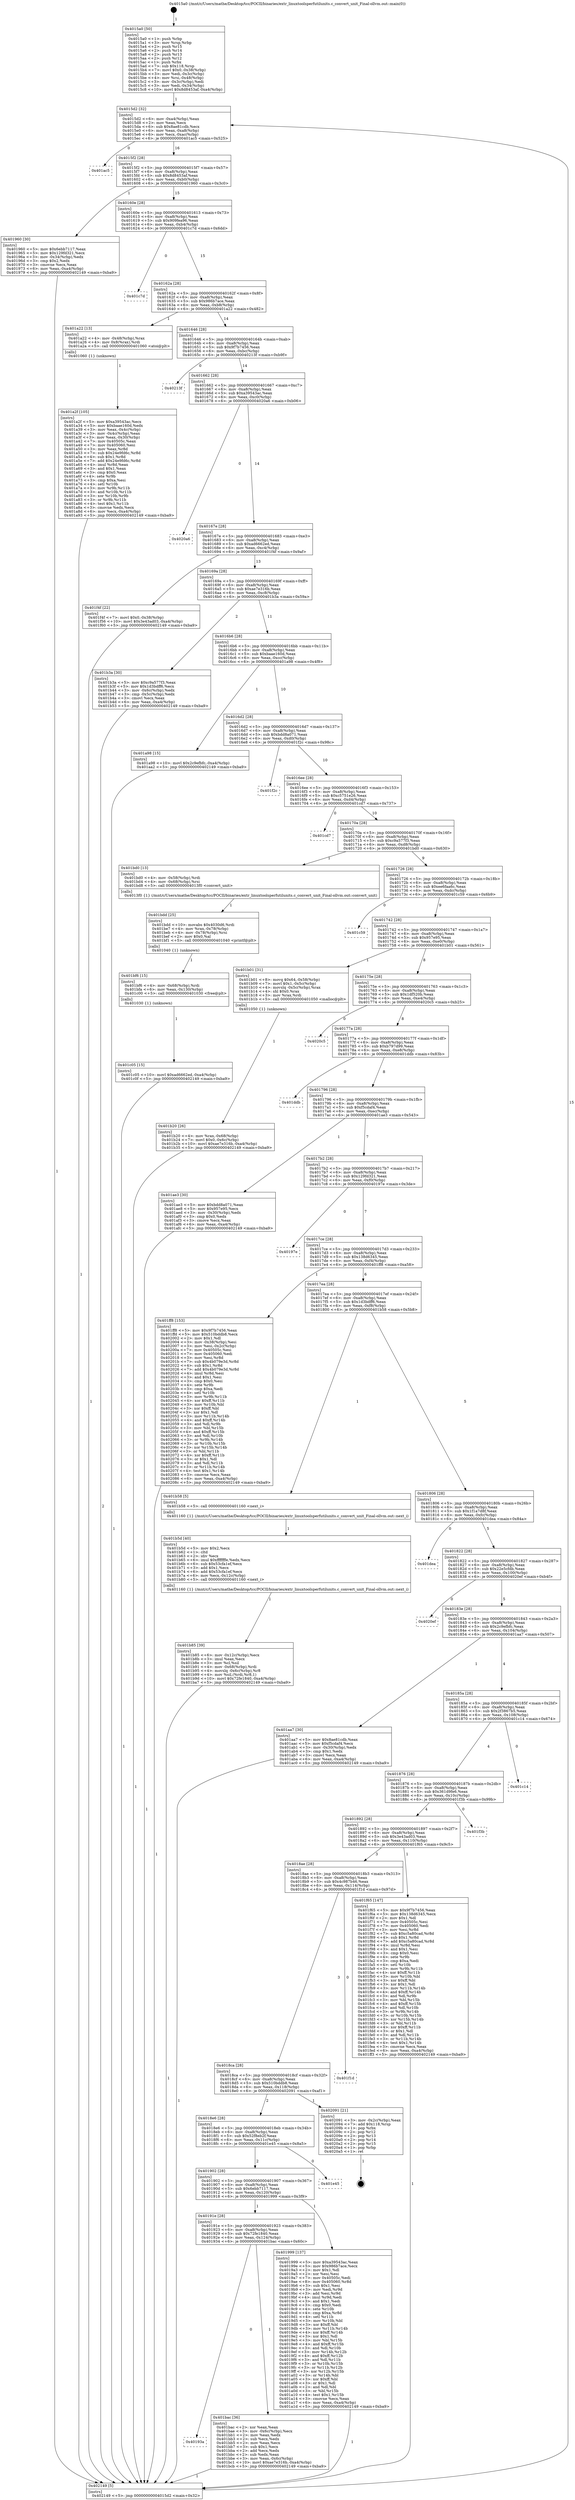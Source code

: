 digraph "0x4015a0" {
  label = "0x4015a0 (/mnt/c/Users/mathe/Desktop/tcc/POCII/binaries/extr_linuxtoolsperfutilunits.c_convert_unit_Final-ollvm.out::main(0))"
  labelloc = "t"
  node[shape=record]

  Entry [label="",width=0.3,height=0.3,shape=circle,fillcolor=black,style=filled]
  "0x4015d2" [label="{
     0x4015d2 [32]\l
     | [instrs]\l
     &nbsp;&nbsp;0x4015d2 \<+6\>: mov -0xa4(%rbp),%eax\l
     &nbsp;&nbsp;0x4015d8 \<+2\>: mov %eax,%ecx\l
     &nbsp;&nbsp;0x4015da \<+6\>: sub $0x8ae81cdb,%ecx\l
     &nbsp;&nbsp;0x4015e0 \<+6\>: mov %eax,-0xa8(%rbp)\l
     &nbsp;&nbsp;0x4015e6 \<+6\>: mov %ecx,-0xac(%rbp)\l
     &nbsp;&nbsp;0x4015ec \<+6\>: je 0000000000401ac5 \<main+0x525\>\l
  }"]
  "0x401ac5" [label="{
     0x401ac5\l
  }", style=dashed]
  "0x4015f2" [label="{
     0x4015f2 [28]\l
     | [instrs]\l
     &nbsp;&nbsp;0x4015f2 \<+5\>: jmp 00000000004015f7 \<main+0x57\>\l
     &nbsp;&nbsp;0x4015f7 \<+6\>: mov -0xa8(%rbp),%eax\l
     &nbsp;&nbsp;0x4015fd \<+5\>: sub $0x8d8453af,%eax\l
     &nbsp;&nbsp;0x401602 \<+6\>: mov %eax,-0xb0(%rbp)\l
     &nbsp;&nbsp;0x401608 \<+6\>: je 0000000000401960 \<main+0x3c0\>\l
  }"]
  Exit [label="",width=0.3,height=0.3,shape=circle,fillcolor=black,style=filled,peripheries=2]
  "0x401960" [label="{
     0x401960 [30]\l
     | [instrs]\l
     &nbsp;&nbsp;0x401960 \<+5\>: mov $0x6ebb7117,%eax\l
     &nbsp;&nbsp;0x401965 \<+5\>: mov $0x129fd321,%ecx\l
     &nbsp;&nbsp;0x40196a \<+3\>: mov -0x34(%rbp),%edx\l
     &nbsp;&nbsp;0x40196d \<+3\>: cmp $0x2,%edx\l
     &nbsp;&nbsp;0x401970 \<+3\>: cmovne %ecx,%eax\l
     &nbsp;&nbsp;0x401973 \<+6\>: mov %eax,-0xa4(%rbp)\l
     &nbsp;&nbsp;0x401979 \<+5\>: jmp 0000000000402149 \<main+0xba9\>\l
  }"]
  "0x40160e" [label="{
     0x40160e [28]\l
     | [instrs]\l
     &nbsp;&nbsp;0x40160e \<+5\>: jmp 0000000000401613 \<main+0x73\>\l
     &nbsp;&nbsp;0x401613 \<+6\>: mov -0xa8(%rbp),%eax\l
     &nbsp;&nbsp;0x401619 \<+5\>: sub $0x909fea96,%eax\l
     &nbsp;&nbsp;0x40161e \<+6\>: mov %eax,-0xb4(%rbp)\l
     &nbsp;&nbsp;0x401624 \<+6\>: je 0000000000401c7d \<main+0x6dd\>\l
  }"]
  "0x402149" [label="{
     0x402149 [5]\l
     | [instrs]\l
     &nbsp;&nbsp;0x402149 \<+5\>: jmp 00000000004015d2 \<main+0x32\>\l
  }"]
  "0x4015a0" [label="{
     0x4015a0 [50]\l
     | [instrs]\l
     &nbsp;&nbsp;0x4015a0 \<+1\>: push %rbp\l
     &nbsp;&nbsp;0x4015a1 \<+3\>: mov %rsp,%rbp\l
     &nbsp;&nbsp;0x4015a4 \<+2\>: push %r15\l
     &nbsp;&nbsp;0x4015a6 \<+2\>: push %r14\l
     &nbsp;&nbsp;0x4015a8 \<+2\>: push %r13\l
     &nbsp;&nbsp;0x4015aa \<+2\>: push %r12\l
     &nbsp;&nbsp;0x4015ac \<+1\>: push %rbx\l
     &nbsp;&nbsp;0x4015ad \<+7\>: sub $0x118,%rsp\l
     &nbsp;&nbsp;0x4015b4 \<+7\>: movl $0x0,-0x38(%rbp)\l
     &nbsp;&nbsp;0x4015bb \<+3\>: mov %edi,-0x3c(%rbp)\l
     &nbsp;&nbsp;0x4015be \<+4\>: mov %rsi,-0x48(%rbp)\l
     &nbsp;&nbsp;0x4015c2 \<+3\>: mov -0x3c(%rbp),%edi\l
     &nbsp;&nbsp;0x4015c5 \<+3\>: mov %edi,-0x34(%rbp)\l
     &nbsp;&nbsp;0x4015c8 \<+10\>: movl $0x8d8453af,-0xa4(%rbp)\l
  }"]
  "0x401c05" [label="{
     0x401c05 [15]\l
     | [instrs]\l
     &nbsp;&nbsp;0x401c05 \<+10\>: movl $0xad6662ed,-0xa4(%rbp)\l
     &nbsp;&nbsp;0x401c0f \<+5\>: jmp 0000000000402149 \<main+0xba9\>\l
  }"]
  "0x401c7d" [label="{
     0x401c7d\l
  }", style=dashed]
  "0x40162a" [label="{
     0x40162a [28]\l
     | [instrs]\l
     &nbsp;&nbsp;0x40162a \<+5\>: jmp 000000000040162f \<main+0x8f\>\l
     &nbsp;&nbsp;0x40162f \<+6\>: mov -0xa8(%rbp),%eax\l
     &nbsp;&nbsp;0x401635 \<+5\>: sub $0x986b7ace,%eax\l
     &nbsp;&nbsp;0x40163a \<+6\>: mov %eax,-0xb8(%rbp)\l
     &nbsp;&nbsp;0x401640 \<+6\>: je 0000000000401a22 \<main+0x482\>\l
  }"]
  "0x401bf6" [label="{
     0x401bf6 [15]\l
     | [instrs]\l
     &nbsp;&nbsp;0x401bf6 \<+4\>: mov -0x68(%rbp),%rdi\l
     &nbsp;&nbsp;0x401bfa \<+6\>: mov %eax,-0x130(%rbp)\l
     &nbsp;&nbsp;0x401c00 \<+5\>: call 0000000000401030 \<free@plt\>\l
     | [calls]\l
     &nbsp;&nbsp;0x401030 \{1\} (unknown)\l
  }"]
  "0x401a22" [label="{
     0x401a22 [13]\l
     | [instrs]\l
     &nbsp;&nbsp;0x401a22 \<+4\>: mov -0x48(%rbp),%rax\l
     &nbsp;&nbsp;0x401a26 \<+4\>: mov 0x8(%rax),%rdi\l
     &nbsp;&nbsp;0x401a2a \<+5\>: call 0000000000401060 \<atoi@plt\>\l
     | [calls]\l
     &nbsp;&nbsp;0x401060 \{1\} (unknown)\l
  }"]
  "0x401646" [label="{
     0x401646 [28]\l
     | [instrs]\l
     &nbsp;&nbsp;0x401646 \<+5\>: jmp 000000000040164b \<main+0xab\>\l
     &nbsp;&nbsp;0x40164b \<+6\>: mov -0xa8(%rbp),%eax\l
     &nbsp;&nbsp;0x401651 \<+5\>: sub $0x9f7b7456,%eax\l
     &nbsp;&nbsp;0x401656 \<+6\>: mov %eax,-0xbc(%rbp)\l
     &nbsp;&nbsp;0x40165c \<+6\>: je 000000000040213f \<main+0xb9f\>\l
  }"]
  "0x401bdd" [label="{
     0x401bdd [25]\l
     | [instrs]\l
     &nbsp;&nbsp;0x401bdd \<+10\>: movabs $0x4030d6,%rdi\l
     &nbsp;&nbsp;0x401be7 \<+4\>: mov %rax,-0x78(%rbp)\l
     &nbsp;&nbsp;0x401beb \<+4\>: mov -0x78(%rbp),%rsi\l
     &nbsp;&nbsp;0x401bef \<+2\>: mov $0x0,%al\l
     &nbsp;&nbsp;0x401bf1 \<+5\>: call 0000000000401040 \<printf@plt\>\l
     | [calls]\l
     &nbsp;&nbsp;0x401040 \{1\} (unknown)\l
  }"]
  "0x40213f" [label="{
     0x40213f\l
  }", style=dashed]
  "0x401662" [label="{
     0x401662 [28]\l
     | [instrs]\l
     &nbsp;&nbsp;0x401662 \<+5\>: jmp 0000000000401667 \<main+0xc7\>\l
     &nbsp;&nbsp;0x401667 \<+6\>: mov -0xa8(%rbp),%eax\l
     &nbsp;&nbsp;0x40166d \<+5\>: sub $0xa39543ac,%eax\l
     &nbsp;&nbsp;0x401672 \<+6\>: mov %eax,-0xc0(%rbp)\l
     &nbsp;&nbsp;0x401678 \<+6\>: je 00000000004020a6 \<main+0xb06\>\l
  }"]
  "0x40193a" [label="{
     0x40193a\l
  }", style=dashed]
  "0x4020a6" [label="{
     0x4020a6\l
  }", style=dashed]
  "0x40167e" [label="{
     0x40167e [28]\l
     | [instrs]\l
     &nbsp;&nbsp;0x40167e \<+5\>: jmp 0000000000401683 \<main+0xe3\>\l
     &nbsp;&nbsp;0x401683 \<+6\>: mov -0xa8(%rbp),%eax\l
     &nbsp;&nbsp;0x401689 \<+5\>: sub $0xad6662ed,%eax\l
     &nbsp;&nbsp;0x40168e \<+6\>: mov %eax,-0xc4(%rbp)\l
     &nbsp;&nbsp;0x401694 \<+6\>: je 0000000000401f4f \<main+0x9af\>\l
  }"]
  "0x401bac" [label="{
     0x401bac [36]\l
     | [instrs]\l
     &nbsp;&nbsp;0x401bac \<+2\>: xor %eax,%eax\l
     &nbsp;&nbsp;0x401bae \<+3\>: mov -0x6c(%rbp),%ecx\l
     &nbsp;&nbsp;0x401bb1 \<+2\>: mov %eax,%edx\l
     &nbsp;&nbsp;0x401bb3 \<+2\>: sub %ecx,%edx\l
     &nbsp;&nbsp;0x401bb5 \<+2\>: mov %eax,%ecx\l
     &nbsp;&nbsp;0x401bb7 \<+3\>: sub $0x1,%ecx\l
     &nbsp;&nbsp;0x401bba \<+2\>: add %ecx,%edx\l
     &nbsp;&nbsp;0x401bbc \<+2\>: sub %edx,%eax\l
     &nbsp;&nbsp;0x401bbe \<+3\>: mov %eax,-0x6c(%rbp)\l
     &nbsp;&nbsp;0x401bc1 \<+10\>: movl $0xae7e316b,-0xa4(%rbp)\l
     &nbsp;&nbsp;0x401bcb \<+5\>: jmp 0000000000402149 \<main+0xba9\>\l
  }"]
  "0x401f4f" [label="{
     0x401f4f [22]\l
     | [instrs]\l
     &nbsp;&nbsp;0x401f4f \<+7\>: movl $0x0,-0x38(%rbp)\l
     &nbsp;&nbsp;0x401f56 \<+10\>: movl $0x3e43ad03,-0xa4(%rbp)\l
     &nbsp;&nbsp;0x401f60 \<+5\>: jmp 0000000000402149 \<main+0xba9\>\l
  }"]
  "0x40169a" [label="{
     0x40169a [28]\l
     | [instrs]\l
     &nbsp;&nbsp;0x40169a \<+5\>: jmp 000000000040169f \<main+0xff\>\l
     &nbsp;&nbsp;0x40169f \<+6\>: mov -0xa8(%rbp),%eax\l
     &nbsp;&nbsp;0x4016a5 \<+5\>: sub $0xae7e316b,%eax\l
     &nbsp;&nbsp;0x4016aa \<+6\>: mov %eax,-0xc8(%rbp)\l
     &nbsp;&nbsp;0x4016b0 \<+6\>: je 0000000000401b3a \<main+0x59a\>\l
  }"]
  "0x401b85" [label="{
     0x401b85 [39]\l
     | [instrs]\l
     &nbsp;&nbsp;0x401b85 \<+6\>: mov -0x12c(%rbp),%ecx\l
     &nbsp;&nbsp;0x401b8b \<+3\>: imul %eax,%ecx\l
     &nbsp;&nbsp;0x401b8e \<+3\>: mov %cl,%sil\l
     &nbsp;&nbsp;0x401b91 \<+4\>: mov -0x68(%rbp),%rdi\l
     &nbsp;&nbsp;0x401b95 \<+4\>: movslq -0x6c(%rbp),%r8\l
     &nbsp;&nbsp;0x401b99 \<+4\>: mov %sil,(%rdi,%r8,1)\l
     &nbsp;&nbsp;0x401b9d \<+10\>: movl $0x72fe1840,-0xa4(%rbp)\l
     &nbsp;&nbsp;0x401ba7 \<+5\>: jmp 0000000000402149 \<main+0xba9\>\l
  }"]
  "0x401b3a" [label="{
     0x401b3a [30]\l
     | [instrs]\l
     &nbsp;&nbsp;0x401b3a \<+5\>: mov $0xc9a577f3,%eax\l
     &nbsp;&nbsp;0x401b3f \<+5\>: mov $0x1d3bdff6,%ecx\l
     &nbsp;&nbsp;0x401b44 \<+3\>: mov -0x6c(%rbp),%edx\l
     &nbsp;&nbsp;0x401b47 \<+3\>: cmp -0x5c(%rbp),%edx\l
     &nbsp;&nbsp;0x401b4a \<+3\>: cmovl %ecx,%eax\l
     &nbsp;&nbsp;0x401b4d \<+6\>: mov %eax,-0xa4(%rbp)\l
     &nbsp;&nbsp;0x401b53 \<+5\>: jmp 0000000000402149 \<main+0xba9\>\l
  }"]
  "0x4016b6" [label="{
     0x4016b6 [28]\l
     | [instrs]\l
     &nbsp;&nbsp;0x4016b6 \<+5\>: jmp 00000000004016bb \<main+0x11b\>\l
     &nbsp;&nbsp;0x4016bb \<+6\>: mov -0xa8(%rbp),%eax\l
     &nbsp;&nbsp;0x4016c1 \<+5\>: sub $0xbaae160d,%eax\l
     &nbsp;&nbsp;0x4016c6 \<+6\>: mov %eax,-0xcc(%rbp)\l
     &nbsp;&nbsp;0x4016cc \<+6\>: je 0000000000401a98 \<main+0x4f8\>\l
  }"]
  "0x401b5d" [label="{
     0x401b5d [40]\l
     | [instrs]\l
     &nbsp;&nbsp;0x401b5d \<+5\>: mov $0x2,%ecx\l
     &nbsp;&nbsp;0x401b62 \<+1\>: cltd\l
     &nbsp;&nbsp;0x401b63 \<+2\>: idiv %ecx\l
     &nbsp;&nbsp;0x401b65 \<+6\>: imul $0xfffffffe,%edx,%ecx\l
     &nbsp;&nbsp;0x401b6b \<+6\>: sub $0x53cfa1ef,%ecx\l
     &nbsp;&nbsp;0x401b71 \<+3\>: add $0x1,%ecx\l
     &nbsp;&nbsp;0x401b74 \<+6\>: add $0x53cfa1ef,%ecx\l
     &nbsp;&nbsp;0x401b7a \<+6\>: mov %ecx,-0x12c(%rbp)\l
     &nbsp;&nbsp;0x401b80 \<+5\>: call 0000000000401160 \<next_i\>\l
     | [calls]\l
     &nbsp;&nbsp;0x401160 \{1\} (/mnt/c/Users/mathe/Desktop/tcc/POCII/binaries/extr_linuxtoolsperfutilunits.c_convert_unit_Final-ollvm.out::next_i)\l
  }"]
  "0x401a98" [label="{
     0x401a98 [15]\l
     | [instrs]\l
     &nbsp;&nbsp;0x401a98 \<+10\>: movl $0x2c9efbfc,-0xa4(%rbp)\l
     &nbsp;&nbsp;0x401aa2 \<+5\>: jmp 0000000000402149 \<main+0xba9\>\l
  }"]
  "0x4016d2" [label="{
     0x4016d2 [28]\l
     | [instrs]\l
     &nbsp;&nbsp;0x4016d2 \<+5\>: jmp 00000000004016d7 \<main+0x137\>\l
     &nbsp;&nbsp;0x4016d7 \<+6\>: mov -0xa8(%rbp),%eax\l
     &nbsp;&nbsp;0x4016dd \<+5\>: sub $0xbdd8a071,%eax\l
     &nbsp;&nbsp;0x4016e2 \<+6\>: mov %eax,-0xd0(%rbp)\l
     &nbsp;&nbsp;0x4016e8 \<+6\>: je 0000000000401f2c \<main+0x98c\>\l
  }"]
  "0x401b20" [label="{
     0x401b20 [26]\l
     | [instrs]\l
     &nbsp;&nbsp;0x401b20 \<+4\>: mov %rax,-0x68(%rbp)\l
     &nbsp;&nbsp;0x401b24 \<+7\>: movl $0x0,-0x6c(%rbp)\l
     &nbsp;&nbsp;0x401b2b \<+10\>: movl $0xae7e316b,-0xa4(%rbp)\l
     &nbsp;&nbsp;0x401b35 \<+5\>: jmp 0000000000402149 \<main+0xba9\>\l
  }"]
  "0x401f2c" [label="{
     0x401f2c\l
  }", style=dashed]
  "0x4016ee" [label="{
     0x4016ee [28]\l
     | [instrs]\l
     &nbsp;&nbsp;0x4016ee \<+5\>: jmp 00000000004016f3 \<main+0x153\>\l
     &nbsp;&nbsp;0x4016f3 \<+6\>: mov -0xa8(%rbp),%eax\l
     &nbsp;&nbsp;0x4016f9 \<+5\>: sub $0xc5751e26,%eax\l
     &nbsp;&nbsp;0x4016fe \<+6\>: mov %eax,-0xd4(%rbp)\l
     &nbsp;&nbsp;0x401704 \<+6\>: je 0000000000401cd7 \<main+0x737\>\l
  }"]
  "0x401a2f" [label="{
     0x401a2f [105]\l
     | [instrs]\l
     &nbsp;&nbsp;0x401a2f \<+5\>: mov $0xa39543ac,%ecx\l
     &nbsp;&nbsp;0x401a34 \<+5\>: mov $0xbaae160d,%edx\l
     &nbsp;&nbsp;0x401a39 \<+3\>: mov %eax,-0x4c(%rbp)\l
     &nbsp;&nbsp;0x401a3c \<+3\>: mov -0x4c(%rbp),%eax\l
     &nbsp;&nbsp;0x401a3f \<+3\>: mov %eax,-0x30(%rbp)\l
     &nbsp;&nbsp;0x401a42 \<+7\>: mov 0x40505c,%eax\l
     &nbsp;&nbsp;0x401a49 \<+7\>: mov 0x405060,%esi\l
     &nbsp;&nbsp;0x401a50 \<+3\>: mov %eax,%r8d\l
     &nbsp;&nbsp;0x401a53 \<+7\>: sub $0x24e9fd6c,%r8d\l
     &nbsp;&nbsp;0x401a5a \<+4\>: sub $0x1,%r8d\l
     &nbsp;&nbsp;0x401a5e \<+7\>: add $0x24e9fd6c,%r8d\l
     &nbsp;&nbsp;0x401a65 \<+4\>: imul %r8d,%eax\l
     &nbsp;&nbsp;0x401a69 \<+3\>: and $0x1,%eax\l
     &nbsp;&nbsp;0x401a6c \<+3\>: cmp $0x0,%eax\l
     &nbsp;&nbsp;0x401a6f \<+4\>: sete %r9b\l
     &nbsp;&nbsp;0x401a73 \<+3\>: cmp $0xa,%esi\l
     &nbsp;&nbsp;0x401a76 \<+4\>: setl %r10b\l
     &nbsp;&nbsp;0x401a7a \<+3\>: mov %r9b,%r11b\l
     &nbsp;&nbsp;0x401a7d \<+3\>: and %r10b,%r11b\l
     &nbsp;&nbsp;0x401a80 \<+3\>: xor %r10b,%r9b\l
     &nbsp;&nbsp;0x401a83 \<+3\>: or %r9b,%r11b\l
     &nbsp;&nbsp;0x401a86 \<+4\>: test $0x1,%r11b\l
     &nbsp;&nbsp;0x401a8a \<+3\>: cmovne %edx,%ecx\l
     &nbsp;&nbsp;0x401a8d \<+6\>: mov %ecx,-0xa4(%rbp)\l
     &nbsp;&nbsp;0x401a93 \<+5\>: jmp 0000000000402149 \<main+0xba9\>\l
  }"]
  "0x401cd7" [label="{
     0x401cd7\l
  }", style=dashed]
  "0x40170a" [label="{
     0x40170a [28]\l
     | [instrs]\l
     &nbsp;&nbsp;0x40170a \<+5\>: jmp 000000000040170f \<main+0x16f\>\l
     &nbsp;&nbsp;0x40170f \<+6\>: mov -0xa8(%rbp),%eax\l
     &nbsp;&nbsp;0x401715 \<+5\>: sub $0xc9a577f3,%eax\l
     &nbsp;&nbsp;0x40171a \<+6\>: mov %eax,-0xd8(%rbp)\l
     &nbsp;&nbsp;0x401720 \<+6\>: je 0000000000401bd0 \<main+0x630\>\l
  }"]
  "0x40191e" [label="{
     0x40191e [28]\l
     | [instrs]\l
     &nbsp;&nbsp;0x40191e \<+5\>: jmp 0000000000401923 \<main+0x383\>\l
     &nbsp;&nbsp;0x401923 \<+6\>: mov -0xa8(%rbp),%eax\l
     &nbsp;&nbsp;0x401929 \<+5\>: sub $0x72fe1840,%eax\l
     &nbsp;&nbsp;0x40192e \<+6\>: mov %eax,-0x124(%rbp)\l
     &nbsp;&nbsp;0x401934 \<+6\>: je 0000000000401bac \<main+0x60c\>\l
  }"]
  "0x401bd0" [label="{
     0x401bd0 [13]\l
     | [instrs]\l
     &nbsp;&nbsp;0x401bd0 \<+4\>: mov -0x58(%rbp),%rdi\l
     &nbsp;&nbsp;0x401bd4 \<+4\>: mov -0x68(%rbp),%rsi\l
     &nbsp;&nbsp;0x401bd8 \<+5\>: call 00000000004013f0 \<convert_unit\>\l
     | [calls]\l
     &nbsp;&nbsp;0x4013f0 \{1\} (/mnt/c/Users/mathe/Desktop/tcc/POCII/binaries/extr_linuxtoolsperfutilunits.c_convert_unit_Final-ollvm.out::convert_unit)\l
  }"]
  "0x401726" [label="{
     0x401726 [28]\l
     | [instrs]\l
     &nbsp;&nbsp;0x401726 \<+5\>: jmp 000000000040172b \<main+0x18b\>\l
     &nbsp;&nbsp;0x40172b \<+6\>: mov -0xa8(%rbp),%eax\l
     &nbsp;&nbsp;0x401731 \<+5\>: sub $0xee6faa6c,%eax\l
     &nbsp;&nbsp;0x401736 \<+6\>: mov %eax,-0xdc(%rbp)\l
     &nbsp;&nbsp;0x40173c \<+6\>: je 0000000000401c59 \<main+0x6b9\>\l
  }"]
  "0x401999" [label="{
     0x401999 [137]\l
     | [instrs]\l
     &nbsp;&nbsp;0x401999 \<+5\>: mov $0xa39543ac,%eax\l
     &nbsp;&nbsp;0x40199e \<+5\>: mov $0x986b7ace,%ecx\l
     &nbsp;&nbsp;0x4019a3 \<+2\>: mov $0x1,%dl\l
     &nbsp;&nbsp;0x4019a5 \<+2\>: xor %esi,%esi\l
     &nbsp;&nbsp;0x4019a7 \<+7\>: mov 0x40505c,%edi\l
     &nbsp;&nbsp;0x4019ae \<+8\>: mov 0x405060,%r8d\l
     &nbsp;&nbsp;0x4019b6 \<+3\>: sub $0x1,%esi\l
     &nbsp;&nbsp;0x4019b9 \<+3\>: mov %edi,%r9d\l
     &nbsp;&nbsp;0x4019bc \<+3\>: add %esi,%r9d\l
     &nbsp;&nbsp;0x4019bf \<+4\>: imul %r9d,%edi\l
     &nbsp;&nbsp;0x4019c3 \<+3\>: and $0x1,%edi\l
     &nbsp;&nbsp;0x4019c6 \<+3\>: cmp $0x0,%edi\l
     &nbsp;&nbsp;0x4019c9 \<+4\>: sete %r10b\l
     &nbsp;&nbsp;0x4019cd \<+4\>: cmp $0xa,%r8d\l
     &nbsp;&nbsp;0x4019d1 \<+4\>: setl %r11b\l
     &nbsp;&nbsp;0x4019d5 \<+3\>: mov %r10b,%bl\l
     &nbsp;&nbsp;0x4019d8 \<+3\>: xor $0xff,%bl\l
     &nbsp;&nbsp;0x4019db \<+3\>: mov %r11b,%r14b\l
     &nbsp;&nbsp;0x4019de \<+4\>: xor $0xff,%r14b\l
     &nbsp;&nbsp;0x4019e2 \<+3\>: xor $0x1,%dl\l
     &nbsp;&nbsp;0x4019e5 \<+3\>: mov %bl,%r15b\l
     &nbsp;&nbsp;0x4019e8 \<+4\>: and $0xff,%r15b\l
     &nbsp;&nbsp;0x4019ec \<+3\>: and %dl,%r10b\l
     &nbsp;&nbsp;0x4019ef \<+3\>: mov %r14b,%r12b\l
     &nbsp;&nbsp;0x4019f2 \<+4\>: and $0xff,%r12b\l
     &nbsp;&nbsp;0x4019f6 \<+3\>: and %dl,%r11b\l
     &nbsp;&nbsp;0x4019f9 \<+3\>: or %r10b,%r15b\l
     &nbsp;&nbsp;0x4019fc \<+3\>: or %r11b,%r12b\l
     &nbsp;&nbsp;0x4019ff \<+3\>: xor %r12b,%r15b\l
     &nbsp;&nbsp;0x401a02 \<+3\>: or %r14b,%bl\l
     &nbsp;&nbsp;0x401a05 \<+3\>: xor $0xff,%bl\l
     &nbsp;&nbsp;0x401a08 \<+3\>: or $0x1,%dl\l
     &nbsp;&nbsp;0x401a0b \<+2\>: and %dl,%bl\l
     &nbsp;&nbsp;0x401a0d \<+3\>: or %bl,%r15b\l
     &nbsp;&nbsp;0x401a10 \<+4\>: test $0x1,%r15b\l
     &nbsp;&nbsp;0x401a14 \<+3\>: cmovne %ecx,%eax\l
     &nbsp;&nbsp;0x401a17 \<+6\>: mov %eax,-0xa4(%rbp)\l
     &nbsp;&nbsp;0x401a1d \<+5\>: jmp 0000000000402149 \<main+0xba9\>\l
  }"]
  "0x401c59" [label="{
     0x401c59\l
  }", style=dashed]
  "0x401742" [label="{
     0x401742 [28]\l
     | [instrs]\l
     &nbsp;&nbsp;0x401742 \<+5\>: jmp 0000000000401747 \<main+0x1a7\>\l
     &nbsp;&nbsp;0x401747 \<+6\>: mov -0xa8(%rbp),%eax\l
     &nbsp;&nbsp;0x40174d \<+5\>: sub $0x957e95,%eax\l
     &nbsp;&nbsp;0x401752 \<+6\>: mov %eax,-0xe0(%rbp)\l
     &nbsp;&nbsp;0x401758 \<+6\>: je 0000000000401b01 \<main+0x561\>\l
  }"]
  "0x401902" [label="{
     0x401902 [28]\l
     | [instrs]\l
     &nbsp;&nbsp;0x401902 \<+5\>: jmp 0000000000401907 \<main+0x367\>\l
     &nbsp;&nbsp;0x401907 \<+6\>: mov -0xa8(%rbp),%eax\l
     &nbsp;&nbsp;0x40190d \<+5\>: sub $0x6ebb7117,%eax\l
     &nbsp;&nbsp;0x401912 \<+6\>: mov %eax,-0x120(%rbp)\l
     &nbsp;&nbsp;0x401918 \<+6\>: je 0000000000401999 \<main+0x3f9\>\l
  }"]
  "0x401b01" [label="{
     0x401b01 [31]\l
     | [instrs]\l
     &nbsp;&nbsp;0x401b01 \<+8\>: movq $0x64,-0x58(%rbp)\l
     &nbsp;&nbsp;0x401b09 \<+7\>: movl $0x1,-0x5c(%rbp)\l
     &nbsp;&nbsp;0x401b10 \<+4\>: movslq -0x5c(%rbp),%rax\l
     &nbsp;&nbsp;0x401b14 \<+4\>: shl $0x0,%rax\l
     &nbsp;&nbsp;0x401b18 \<+3\>: mov %rax,%rdi\l
     &nbsp;&nbsp;0x401b1b \<+5\>: call 0000000000401050 \<malloc@plt\>\l
     | [calls]\l
     &nbsp;&nbsp;0x401050 \{1\} (unknown)\l
  }"]
  "0x40175e" [label="{
     0x40175e [28]\l
     | [instrs]\l
     &nbsp;&nbsp;0x40175e \<+5\>: jmp 0000000000401763 \<main+0x1c3\>\l
     &nbsp;&nbsp;0x401763 \<+6\>: mov -0xa8(%rbp),%eax\l
     &nbsp;&nbsp;0x401769 \<+5\>: sub $0x1df520b,%eax\l
     &nbsp;&nbsp;0x40176e \<+6\>: mov %eax,-0xe4(%rbp)\l
     &nbsp;&nbsp;0x401774 \<+6\>: je 00000000004020c5 \<main+0xb25\>\l
  }"]
  "0x401e45" [label="{
     0x401e45\l
  }", style=dashed]
  "0x4020c5" [label="{
     0x4020c5\l
  }", style=dashed]
  "0x40177a" [label="{
     0x40177a [28]\l
     | [instrs]\l
     &nbsp;&nbsp;0x40177a \<+5\>: jmp 000000000040177f \<main+0x1df\>\l
     &nbsp;&nbsp;0x40177f \<+6\>: mov -0xa8(%rbp),%eax\l
     &nbsp;&nbsp;0x401785 \<+5\>: sub $0xb797d99,%eax\l
     &nbsp;&nbsp;0x40178a \<+6\>: mov %eax,-0xe8(%rbp)\l
     &nbsp;&nbsp;0x401790 \<+6\>: je 0000000000401ddb \<main+0x83b\>\l
  }"]
  "0x4018e6" [label="{
     0x4018e6 [28]\l
     | [instrs]\l
     &nbsp;&nbsp;0x4018e6 \<+5\>: jmp 00000000004018eb \<main+0x34b\>\l
     &nbsp;&nbsp;0x4018eb \<+6\>: mov -0xa8(%rbp),%eax\l
     &nbsp;&nbsp;0x4018f1 \<+5\>: sub $0x52f8eb2f,%eax\l
     &nbsp;&nbsp;0x4018f6 \<+6\>: mov %eax,-0x11c(%rbp)\l
     &nbsp;&nbsp;0x4018fc \<+6\>: je 0000000000401e45 \<main+0x8a5\>\l
  }"]
  "0x401ddb" [label="{
     0x401ddb\l
  }", style=dashed]
  "0x401796" [label="{
     0x401796 [28]\l
     | [instrs]\l
     &nbsp;&nbsp;0x401796 \<+5\>: jmp 000000000040179b \<main+0x1fb\>\l
     &nbsp;&nbsp;0x40179b \<+6\>: mov -0xa8(%rbp),%eax\l
     &nbsp;&nbsp;0x4017a1 \<+5\>: sub $0xf5cdaf4,%eax\l
     &nbsp;&nbsp;0x4017a6 \<+6\>: mov %eax,-0xec(%rbp)\l
     &nbsp;&nbsp;0x4017ac \<+6\>: je 0000000000401ae3 \<main+0x543\>\l
  }"]
  "0x402091" [label="{
     0x402091 [21]\l
     | [instrs]\l
     &nbsp;&nbsp;0x402091 \<+3\>: mov -0x2c(%rbp),%eax\l
     &nbsp;&nbsp;0x402094 \<+7\>: add $0x118,%rsp\l
     &nbsp;&nbsp;0x40209b \<+1\>: pop %rbx\l
     &nbsp;&nbsp;0x40209c \<+2\>: pop %r12\l
     &nbsp;&nbsp;0x40209e \<+2\>: pop %r13\l
     &nbsp;&nbsp;0x4020a0 \<+2\>: pop %r14\l
     &nbsp;&nbsp;0x4020a2 \<+2\>: pop %r15\l
     &nbsp;&nbsp;0x4020a4 \<+1\>: pop %rbp\l
     &nbsp;&nbsp;0x4020a5 \<+1\>: ret\l
  }"]
  "0x401ae3" [label="{
     0x401ae3 [30]\l
     | [instrs]\l
     &nbsp;&nbsp;0x401ae3 \<+5\>: mov $0xbdd8a071,%eax\l
     &nbsp;&nbsp;0x401ae8 \<+5\>: mov $0x957e95,%ecx\l
     &nbsp;&nbsp;0x401aed \<+3\>: mov -0x30(%rbp),%edx\l
     &nbsp;&nbsp;0x401af0 \<+3\>: cmp $0x0,%edx\l
     &nbsp;&nbsp;0x401af3 \<+3\>: cmove %ecx,%eax\l
     &nbsp;&nbsp;0x401af6 \<+6\>: mov %eax,-0xa4(%rbp)\l
     &nbsp;&nbsp;0x401afc \<+5\>: jmp 0000000000402149 \<main+0xba9\>\l
  }"]
  "0x4017b2" [label="{
     0x4017b2 [28]\l
     | [instrs]\l
     &nbsp;&nbsp;0x4017b2 \<+5\>: jmp 00000000004017b7 \<main+0x217\>\l
     &nbsp;&nbsp;0x4017b7 \<+6\>: mov -0xa8(%rbp),%eax\l
     &nbsp;&nbsp;0x4017bd \<+5\>: sub $0x129fd321,%eax\l
     &nbsp;&nbsp;0x4017c2 \<+6\>: mov %eax,-0xf0(%rbp)\l
     &nbsp;&nbsp;0x4017c8 \<+6\>: je 000000000040197e \<main+0x3de\>\l
  }"]
  "0x4018ca" [label="{
     0x4018ca [28]\l
     | [instrs]\l
     &nbsp;&nbsp;0x4018ca \<+5\>: jmp 00000000004018cf \<main+0x32f\>\l
     &nbsp;&nbsp;0x4018cf \<+6\>: mov -0xa8(%rbp),%eax\l
     &nbsp;&nbsp;0x4018d5 \<+5\>: sub $0x510bddb8,%eax\l
     &nbsp;&nbsp;0x4018da \<+6\>: mov %eax,-0x118(%rbp)\l
     &nbsp;&nbsp;0x4018e0 \<+6\>: je 0000000000402091 \<main+0xaf1\>\l
  }"]
  "0x40197e" [label="{
     0x40197e\l
  }", style=dashed]
  "0x4017ce" [label="{
     0x4017ce [28]\l
     | [instrs]\l
     &nbsp;&nbsp;0x4017ce \<+5\>: jmp 00000000004017d3 \<main+0x233\>\l
     &nbsp;&nbsp;0x4017d3 \<+6\>: mov -0xa8(%rbp),%eax\l
     &nbsp;&nbsp;0x4017d9 \<+5\>: sub $0x138d6345,%eax\l
     &nbsp;&nbsp;0x4017de \<+6\>: mov %eax,-0xf4(%rbp)\l
     &nbsp;&nbsp;0x4017e4 \<+6\>: je 0000000000401ff8 \<main+0xa58\>\l
  }"]
  "0x401f1d" [label="{
     0x401f1d\l
  }", style=dashed]
  "0x401ff8" [label="{
     0x401ff8 [153]\l
     | [instrs]\l
     &nbsp;&nbsp;0x401ff8 \<+5\>: mov $0x9f7b7456,%eax\l
     &nbsp;&nbsp;0x401ffd \<+5\>: mov $0x510bddb8,%ecx\l
     &nbsp;&nbsp;0x402002 \<+2\>: mov $0x1,%dl\l
     &nbsp;&nbsp;0x402004 \<+3\>: mov -0x38(%rbp),%esi\l
     &nbsp;&nbsp;0x402007 \<+3\>: mov %esi,-0x2c(%rbp)\l
     &nbsp;&nbsp;0x40200a \<+7\>: mov 0x40505c,%esi\l
     &nbsp;&nbsp;0x402011 \<+7\>: mov 0x405060,%edi\l
     &nbsp;&nbsp;0x402018 \<+3\>: mov %esi,%r8d\l
     &nbsp;&nbsp;0x40201b \<+7\>: sub $0x4b079e3d,%r8d\l
     &nbsp;&nbsp;0x402022 \<+4\>: sub $0x1,%r8d\l
     &nbsp;&nbsp;0x402026 \<+7\>: add $0x4b079e3d,%r8d\l
     &nbsp;&nbsp;0x40202d \<+4\>: imul %r8d,%esi\l
     &nbsp;&nbsp;0x402031 \<+3\>: and $0x1,%esi\l
     &nbsp;&nbsp;0x402034 \<+3\>: cmp $0x0,%esi\l
     &nbsp;&nbsp;0x402037 \<+4\>: sete %r9b\l
     &nbsp;&nbsp;0x40203b \<+3\>: cmp $0xa,%edi\l
     &nbsp;&nbsp;0x40203e \<+4\>: setl %r10b\l
     &nbsp;&nbsp;0x402042 \<+3\>: mov %r9b,%r11b\l
     &nbsp;&nbsp;0x402045 \<+4\>: xor $0xff,%r11b\l
     &nbsp;&nbsp;0x402049 \<+3\>: mov %r10b,%bl\l
     &nbsp;&nbsp;0x40204c \<+3\>: xor $0xff,%bl\l
     &nbsp;&nbsp;0x40204f \<+3\>: xor $0x1,%dl\l
     &nbsp;&nbsp;0x402052 \<+3\>: mov %r11b,%r14b\l
     &nbsp;&nbsp;0x402055 \<+4\>: and $0xff,%r14b\l
     &nbsp;&nbsp;0x402059 \<+3\>: and %dl,%r9b\l
     &nbsp;&nbsp;0x40205c \<+3\>: mov %bl,%r15b\l
     &nbsp;&nbsp;0x40205f \<+4\>: and $0xff,%r15b\l
     &nbsp;&nbsp;0x402063 \<+3\>: and %dl,%r10b\l
     &nbsp;&nbsp;0x402066 \<+3\>: or %r9b,%r14b\l
     &nbsp;&nbsp;0x402069 \<+3\>: or %r10b,%r15b\l
     &nbsp;&nbsp;0x40206c \<+3\>: xor %r15b,%r14b\l
     &nbsp;&nbsp;0x40206f \<+3\>: or %bl,%r11b\l
     &nbsp;&nbsp;0x402072 \<+4\>: xor $0xff,%r11b\l
     &nbsp;&nbsp;0x402076 \<+3\>: or $0x1,%dl\l
     &nbsp;&nbsp;0x402079 \<+3\>: and %dl,%r11b\l
     &nbsp;&nbsp;0x40207c \<+3\>: or %r11b,%r14b\l
     &nbsp;&nbsp;0x40207f \<+4\>: test $0x1,%r14b\l
     &nbsp;&nbsp;0x402083 \<+3\>: cmovne %ecx,%eax\l
     &nbsp;&nbsp;0x402086 \<+6\>: mov %eax,-0xa4(%rbp)\l
     &nbsp;&nbsp;0x40208c \<+5\>: jmp 0000000000402149 \<main+0xba9\>\l
  }"]
  "0x4017ea" [label="{
     0x4017ea [28]\l
     | [instrs]\l
     &nbsp;&nbsp;0x4017ea \<+5\>: jmp 00000000004017ef \<main+0x24f\>\l
     &nbsp;&nbsp;0x4017ef \<+6\>: mov -0xa8(%rbp),%eax\l
     &nbsp;&nbsp;0x4017f5 \<+5\>: sub $0x1d3bdff6,%eax\l
     &nbsp;&nbsp;0x4017fa \<+6\>: mov %eax,-0xf8(%rbp)\l
     &nbsp;&nbsp;0x401800 \<+6\>: je 0000000000401b58 \<main+0x5b8\>\l
  }"]
  "0x4018ae" [label="{
     0x4018ae [28]\l
     | [instrs]\l
     &nbsp;&nbsp;0x4018ae \<+5\>: jmp 00000000004018b3 \<main+0x313\>\l
     &nbsp;&nbsp;0x4018b3 \<+6\>: mov -0xa8(%rbp),%eax\l
     &nbsp;&nbsp;0x4018b9 \<+5\>: sub $0x4c987b46,%eax\l
     &nbsp;&nbsp;0x4018be \<+6\>: mov %eax,-0x114(%rbp)\l
     &nbsp;&nbsp;0x4018c4 \<+6\>: je 0000000000401f1d \<main+0x97d\>\l
  }"]
  "0x401b58" [label="{
     0x401b58 [5]\l
     | [instrs]\l
     &nbsp;&nbsp;0x401b58 \<+5\>: call 0000000000401160 \<next_i\>\l
     | [calls]\l
     &nbsp;&nbsp;0x401160 \{1\} (/mnt/c/Users/mathe/Desktop/tcc/POCII/binaries/extr_linuxtoolsperfutilunits.c_convert_unit_Final-ollvm.out::next_i)\l
  }"]
  "0x401806" [label="{
     0x401806 [28]\l
     | [instrs]\l
     &nbsp;&nbsp;0x401806 \<+5\>: jmp 000000000040180b \<main+0x26b\>\l
     &nbsp;&nbsp;0x40180b \<+6\>: mov -0xa8(%rbp),%eax\l
     &nbsp;&nbsp;0x401811 \<+5\>: sub $0x1f1a7d8f,%eax\l
     &nbsp;&nbsp;0x401816 \<+6\>: mov %eax,-0xfc(%rbp)\l
     &nbsp;&nbsp;0x40181c \<+6\>: je 0000000000401dea \<main+0x84a\>\l
  }"]
  "0x401f65" [label="{
     0x401f65 [147]\l
     | [instrs]\l
     &nbsp;&nbsp;0x401f65 \<+5\>: mov $0x9f7b7456,%eax\l
     &nbsp;&nbsp;0x401f6a \<+5\>: mov $0x138d6345,%ecx\l
     &nbsp;&nbsp;0x401f6f \<+2\>: mov $0x1,%dl\l
     &nbsp;&nbsp;0x401f71 \<+7\>: mov 0x40505c,%esi\l
     &nbsp;&nbsp;0x401f78 \<+7\>: mov 0x405060,%edi\l
     &nbsp;&nbsp;0x401f7f \<+3\>: mov %esi,%r8d\l
     &nbsp;&nbsp;0x401f82 \<+7\>: sub $0xc5a80cad,%r8d\l
     &nbsp;&nbsp;0x401f89 \<+4\>: sub $0x1,%r8d\l
     &nbsp;&nbsp;0x401f8d \<+7\>: add $0xc5a80cad,%r8d\l
     &nbsp;&nbsp;0x401f94 \<+4\>: imul %r8d,%esi\l
     &nbsp;&nbsp;0x401f98 \<+3\>: and $0x1,%esi\l
     &nbsp;&nbsp;0x401f9b \<+3\>: cmp $0x0,%esi\l
     &nbsp;&nbsp;0x401f9e \<+4\>: sete %r9b\l
     &nbsp;&nbsp;0x401fa2 \<+3\>: cmp $0xa,%edi\l
     &nbsp;&nbsp;0x401fa5 \<+4\>: setl %r10b\l
     &nbsp;&nbsp;0x401fa9 \<+3\>: mov %r9b,%r11b\l
     &nbsp;&nbsp;0x401fac \<+4\>: xor $0xff,%r11b\l
     &nbsp;&nbsp;0x401fb0 \<+3\>: mov %r10b,%bl\l
     &nbsp;&nbsp;0x401fb3 \<+3\>: xor $0xff,%bl\l
     &nbsp;&nbsp;0x401fb6 \<+3\>: xor $0x1,%dl\l
     &nbsp;&nbsp;0x401fb9 \<+3\>: mov %r11b,%r14b\l
     &nbsp;&nbsp;0x401fbc \<+4\>: and $0xff,%r14b\l
     &nbsp;&nbsp;0x401fc0 \<+3\>: and %dl,%r9b\l
     &nbsp;&nbsp;0x401fc3 \<+3\>: mov %bl,%r15b\l
     &nbsp;&nbsp;0x401fc6 \<+4\>: and $0xff,%r15b\l
     &nbsp;&nbsp;0x401fca \<+3\>: and %dl,%r10b\l
     &nbsp;&nbsp;0x401fcd \<+3\>: or %r9b,%r14b\l
     &nbsp;&nbsp;0x401fd0 \<+3\>: or %r10b,%r15b\l
     &nbsp;&nbsp;0x401fd3 \<+3\>: xor %r15b,%r14b\l
     &nbsp;&nbsp;0x401fd6 \<+3\>: or %bl,%r11b\l
     &nbsp;&nbsp;0x401fd9 \<+4\>: xor $0xff,%r11b\l
     &nbsp;&nbsp;0x401fdd \<+3\>: or $0x1,%dl\l
     &nbsp;&nbsp;0x401fe0 \<+3\>: and %dl,%r11b\l
     &nbsp;&nbsp;0x401fe3 \<+3\>: or %r11b,%r14b\l
     &nbsp;&nbsp;0x401fe6 \<+4\>: test $0x1,%r14b\l
     &nbsp;&nbsp;0x401fea \<+3\>: cmovne %ecx,%eax\l
     &nbsp;&nbsp;0x401fed \<+6\>: mov %eax,-0xa4(%rbp)\l
     &nbsp;&nbsp;0x401ff3 \<+5\>: jmp 0000000000402149 \<main+0xba9\>\l
  }"]
  "0x401dea" [label="{
     0x401dea\l
  }", style=dashed]
  "0x401822" [label="{
     0x401822 [28]\l
     | [instrs]\l
     &nbsp;&nbsp;0x401822 \<+5\>: jmp 0000000000401827 \<main+0x287\>\l
     &nbsp;&nbsp;0x401827 \<+6\>: mov -0xa8(%rbp),%eax\l
     &nbsp;&nbsp;0x40182d \<+5\>: sub $0x22e5cfdb,%eax\l
     &nbsp;&nbsp;0x401832 \<+6\>: mov %eax,-0x100(%rbp)\l
     &nbsp;&nbsp;0x401838 \<+6\>: je 00000000004020ef \<main+0xb4f\>\l
  }"]
  "0x401892" [label="{
     0x401892 [28]\l
     | [instrs]\l
     &nbsp;&nbsp;0x401892 \<+5\>: jmp 0000000000401897 \<main+0x2f7\>\l
     &nbsp;&nbsp;0x401897 \<+6\>: mov -0xa8(%rbp),%eax\l
     &nbsp;&nbsp;0x40189d \<+5\>: sub $0x3e43ad03,%eax\l
     &nbsp;&nbsp;0x4018a2 \<+6\>: mov %eax,-0x110(%rbp)\l
     &nbsp;&nbsp;0x4018a8 \<+6\>: je 0000000000401f65 \<main+0x9c5\>\l
  }"]
  "0x4020ef" [label="{
     0x4020ef\l
  }", style=dashed]
  "0x40183e" [label="{
     0x40183e [28]\l
     | [instrs]\l
     &nbsp;&nbsp;0x40183e \<+5\>: jmp 0000000000401843 \<main+0x2a3\>\l
     &nbsp;&nbsp;0x401843 \<+6\>: mov -0xa8(%rbp),%eax\l
     &nbsp;&nbsp;0x401849 \<+5\>: sub $0x2c9efbfc,%eax\l
     &nbsp;&nbsp;0x40184e \<+6\>: mov %eax,-0x104(%rbp)\l
     &nbsp;&nbsp;0x401854 \<+6\>: je 0000000000401aa7 \<main+0x507\>\l
  }"]
  "0x401f3b" [label="{
     0x401f3b\l
  }", style=dashed]
  "0x401aa7" [label="{
     0x401aa7 [30]\l
     | [instrs]\l
     &nbsp;&nbsp;0x401aa7 \<+5\>: mov $0x8ae81cdb,%eax\l
     &nbsp;&nbsp;0x401aac \<+5\>: mov $0xf5cdaf4,%ecx\l
     &nbsp;&nbsp;0x401ab1 \<+3\>: mov -0x30(%rbp),%edx\l
     &nbsp;&nbsp;0x401ab4 \<+3\>: cmp $0x1,%edx\l
     &nbsp;&nbsp;0x401ab7 \<+3\>: cmovl %ecx,%eax\l
     &nbsp;&nbsp;0x401aba \<+6\>: mov %eax,-0xa4(%rbp)\l
     &nbsp;&nbsp;0x401ac0 \<+5\>: jmp 0000000000402149 \<main+0xba9\>\l
  }"]
  "0x40185a" [label="{
     0x40185a [28]\l
     | [instrs]\l
     &nbsp;&nbsp;0x40185a \<+5\>: jmp 000000000040185f \<main+0x2bf\>\l
     &nbsp;&nbsp;0x40185f \<+6\>: mov -0xa8(%rbp),%eax\l
     &nbsp;&nbsp;0x401865 \<+5\>: sub $0x2f3867b5,%eax\l
     &nbsp;&nbsp;0x40186a \<+6\>: mov %eax,-0x108(%rbp)\l
     &nbsp;&nbsp;0x401870 \<+6\>: je 0000000000401c14 \<main+0x674\>\l
  }"]
  "0x401876" [label="{
     0x401876 [28]\l
     | [instrs]\l
     &nbsp;&nbsp;0x401876 \<+5\>: jmp 000000000040187b \<main+0x2db\>\l
     &nbsp;&nbsp;0x40187b \<+6\>: mov -0xa8(%rbp),%eax\l
     &nbsp;&nbsp;0x401881 \<+5\>: sub $0x361d9fe6,%eax\l
     &nbsp;&nbsp;0x401886 \<+6\>: mov %eax,-0x10c(%rbp)\l
     &nbsp;&nbsp;0x40188c \<+6\>: je 0000000000401f3b \<main+0x99b\>\l
  }"]
  "0x401c14" [label="{
     0x401c14\l
  }", style=dashed]
  Entry -> "0x4015a0" [label=" 1"]
  "0x4015d2" -> "0x401ac5" [label=" 0"]
  "0x4015d2" -> "0x4015f2" [label=" 16"]
  "0x402091" -> Exit [label=" 1"]
  "0x4015f2" -> "0x401960" [label=" 1"]
  "0x4015f2" -> "0x40160e" [label=" 15"]
  "0x401960" -> "0x402149" [label=" 1"]
  "0x4015a0" -> "0x4015d2" [label=" 1"]
  "0x402149" -> "0x4015d2" [label=" 15"]
  "0x401ff8" -> "0x402149" [label=" 1"]
  "0x40160e" -> "0x401c7d" [label=" 0"]
  "0x40160e" -> "0x40162a" [label=" 15"]
  "0x401f65" -> "0x402149" [label=" 1"]
  "0x40162a" -> "0x401a22" [label=" 1"]
  "0x40162a" -> "0x401646" [label=" 14"]
  "0x401f4f" -> "0x402149" [label=" 1"]
  "0x401646" -> "0x40213f" [label=" 0"]
  "0x401646" -> "0x401662" [label=" 14"]
  "0x401c05" -> "0x402149" [label=" 1"]
  "0x401662" -> "0x4020a6" [label=" 0"]
  "0x401662" -> "0x40167e" [label=" 14"]
  "0x401bf6" -> "0x401c05" [label=" 1"]
  "0x40167e" -> "0x401f4f" [label=" 1"]
  "0x40167e" -> "0x40169a" [label=" 13"]
  "0x401bdd" -> "0x401bf6" [label=" 1"]
  "0x40169a" -> "0x401b3a" [label=" 2"]
  "0x40169a" -> "0x4016b6" [label=" 11"]
  "0x401bac" -> "0x402149" [label=" 1"]
  "0x4016b6" -> "0x401a98" [label=" 1"]
  "0x4016b6" -> "0x4016d2" [label=" 10"]
  "0x40191e" -> "0x40193a" [label=" 0"]
  "0x4016d2" -> "0x401f2c" [label=" 0"]
  "0x4016d2" -> "0x4016ee" [label=" 10"]
  "0x40191e" -> "0x401bac" [label=" 1"]
  "0x4016ee" -> "0x401cd7" [label=" 0"]
  "0x4016ee" -> "0x40170a" [label=" 10"]
  "0x401bd0" -> "0x401bdd" [label=" 1"]
  "0x40170a" -> "0x401bd0" [label=" 1"]
  "0x40170a" -> "0x401726" [label=" 9"]
  "0x401b85" -> "0x402149" [label=" 1"]
  "0x401726" -> "0x401c59" [label=" 0"]
  "0x401726" -> "0x401742" [label=" 9"]
  "0x401b5d" -> "0x401b85" [label=" 1"]
  "0x401742" -> "0x401b01" [label=" 1"]
  "0x401742" -> "0x40175e" [label=" 8"]
  "0x401b3a" -> "0x402149" [label=" 2"]
  "0x40175e" -> "0x4020c5" [label=" 0"]
  "0x40175e" -> "0x40177a" [label=" 8"]
  "0x401b20" -> "0x402149" [label=" 1"]
  "0x40177a" -> "0x401ddb" [label=" 0"]
  "0x40177a" -> "0x401796" [label=" 8"]
  "0x401ae3" -> "0x402149" [label=" 1"]
  "0x401796" -> "0x401ae3" [label=" 1"]
  "0x401796" -> "0x4017b2" [label=" 7"]
  "0x401aa7" -> "0x402149" [label=" 1"]
  "0x4017b2" -> "0x40197e" [label=" 0"]
  "0x4017b2" -> "0x4017ce" [label=" 7"]
  "0x401a2f" -> "0x402149" [label=" 1"]
  "0x4017ce" -> "0x401ff8" [label=" 1"]
  "0x4017ce" -> "0x4017ea" [label=" 6"]
  "0x401a22" -> "0x401a2f" [label=" 1"]
  "0x4017ea" -> "0x401b58" [label=" 1"]
  "0x4017ea" -> "0x401806" [label=" 5"]
  "0x401902" -> "0x40191e" [label=" 1"]
  "0x401806" -> "0x401dea" [label=" 0"]
  "0x401806" -> "0x401822" [label=" 5"]
  "0x401902" -> "0x401999" [label=" 1"]
  "0x401822" -> "0x4020ef" [label=" 0"]
  "0x401822" -> "0x40183e" [label=" 5"]
  "0x4018e6" -> "0x401902" [label=" 2"]
  "0x40183e" -> "0x401aa7" [label=" 1"]
  "0x40183e" -> "0x40185a" [label=" 4"]
  "0x4018e6" -> "0x401e45" [label=" 0"]
  "0x40185a" -> "0x401c14" [label=" 0"]
  "0x40185a" -> "0x401876" [label=" 4"]
  "0x401b01" -> "0x401b20" [label=" 1"]
  "0x401876" -> "0x401f3b" [label=" 0"]
  "0x401876" -> "0x401892" [label=" 4"]
  "0x401b58" -> "0x401b5d" [label=" 1"]
  "0x401892" -> "0x401f65" [label=" 1"]
  "0x401892" -> "0x4018ae" [label=" 3"]
  "0x401999" -> "0x402149" [label=" 1"]
  "0x4018ae" -> "0x401f1d" [label=" 0"]
  "0x4018ae" -> "0x4018ca" [label=" 3"]
  "0x401a98" -> "0x402149" [label=" 1"]
  "0x4018ca" -> "0x402091" [label=" 1"]
  "0x4018ca" -> "0x4018e6" [label=" 2"]
}
